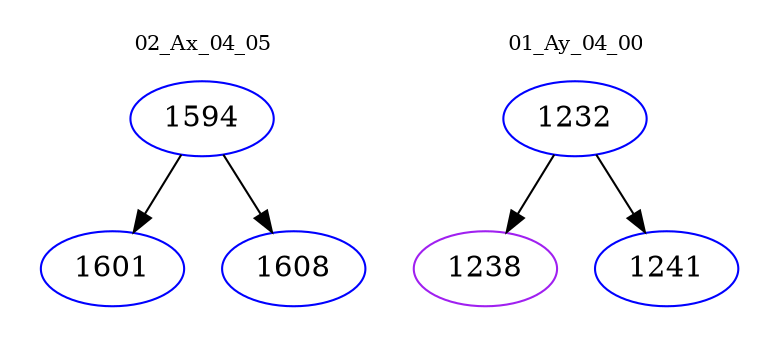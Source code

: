 digraph{
subgraph cluster_0 {
color = white
label = "02_Ax_04_05";
fontsize=10;
T0_1594 [label="1594", color="blue"]
T0_1594 -> T0_1601 [color="black"]
T0_1601 [label="1601", color="blue"]
T0_1594 -> T0_1608 [color="black"]
T0_1608 [label="1608", color="blue"]
}
subgraph cluster_1 {
color = white
label = "01_Ay_04_00";
fontsize=10;
T1_1232 [label="1232", color="blue"]
T1_1232 -> T1_1238 [color="black"]
T1_1238 [label="1238", color="purple"]
T1_1232 -> T1_1241 [color="black"]
T1_1241 [label="1241", color="blue"]
}
}
